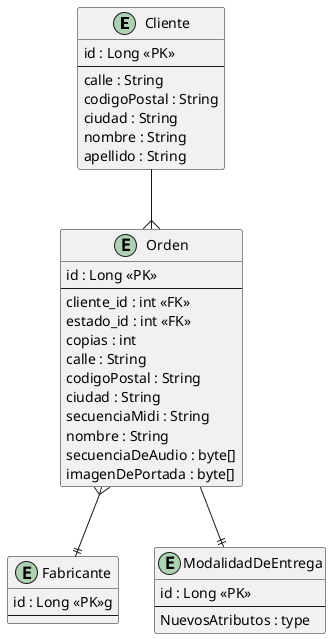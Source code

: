 ﻿@startuml DER-notesbox

entity Cliente {
  id : Long <<PK>>
  --
  calle : String
  codigoPostal : String
  ciudad : String
  nombre : String
  apellido : String
}

entity Fabricante {
  id : Long <<PK>>g
  --
}

entity Orden {
  id : Long <<PK>>
  --
  ' Dejo esta tabla sola ya que uso SingleTable
  cliente_id : int <<FK>>
  estado_id : int <<FK>>
  copias : int
  calle : String
  codigoPostal : String
  ciudad : String
  secuenciaMidi : String
  nombre : String
  secuenciaDeAudio : byte[]
  imagenDePortada : byte[]
}

entity ModalidadDeEntrega {
  id : Long <<PK>>
  --
  ' Dejo esta tabla sola ya que uso SingleTable
  NuevosAtributos : type
}


Cliente --{ Orden
Orden }--|| Fabricante
Orden --|| ModalidadDeEntrega



@enduml